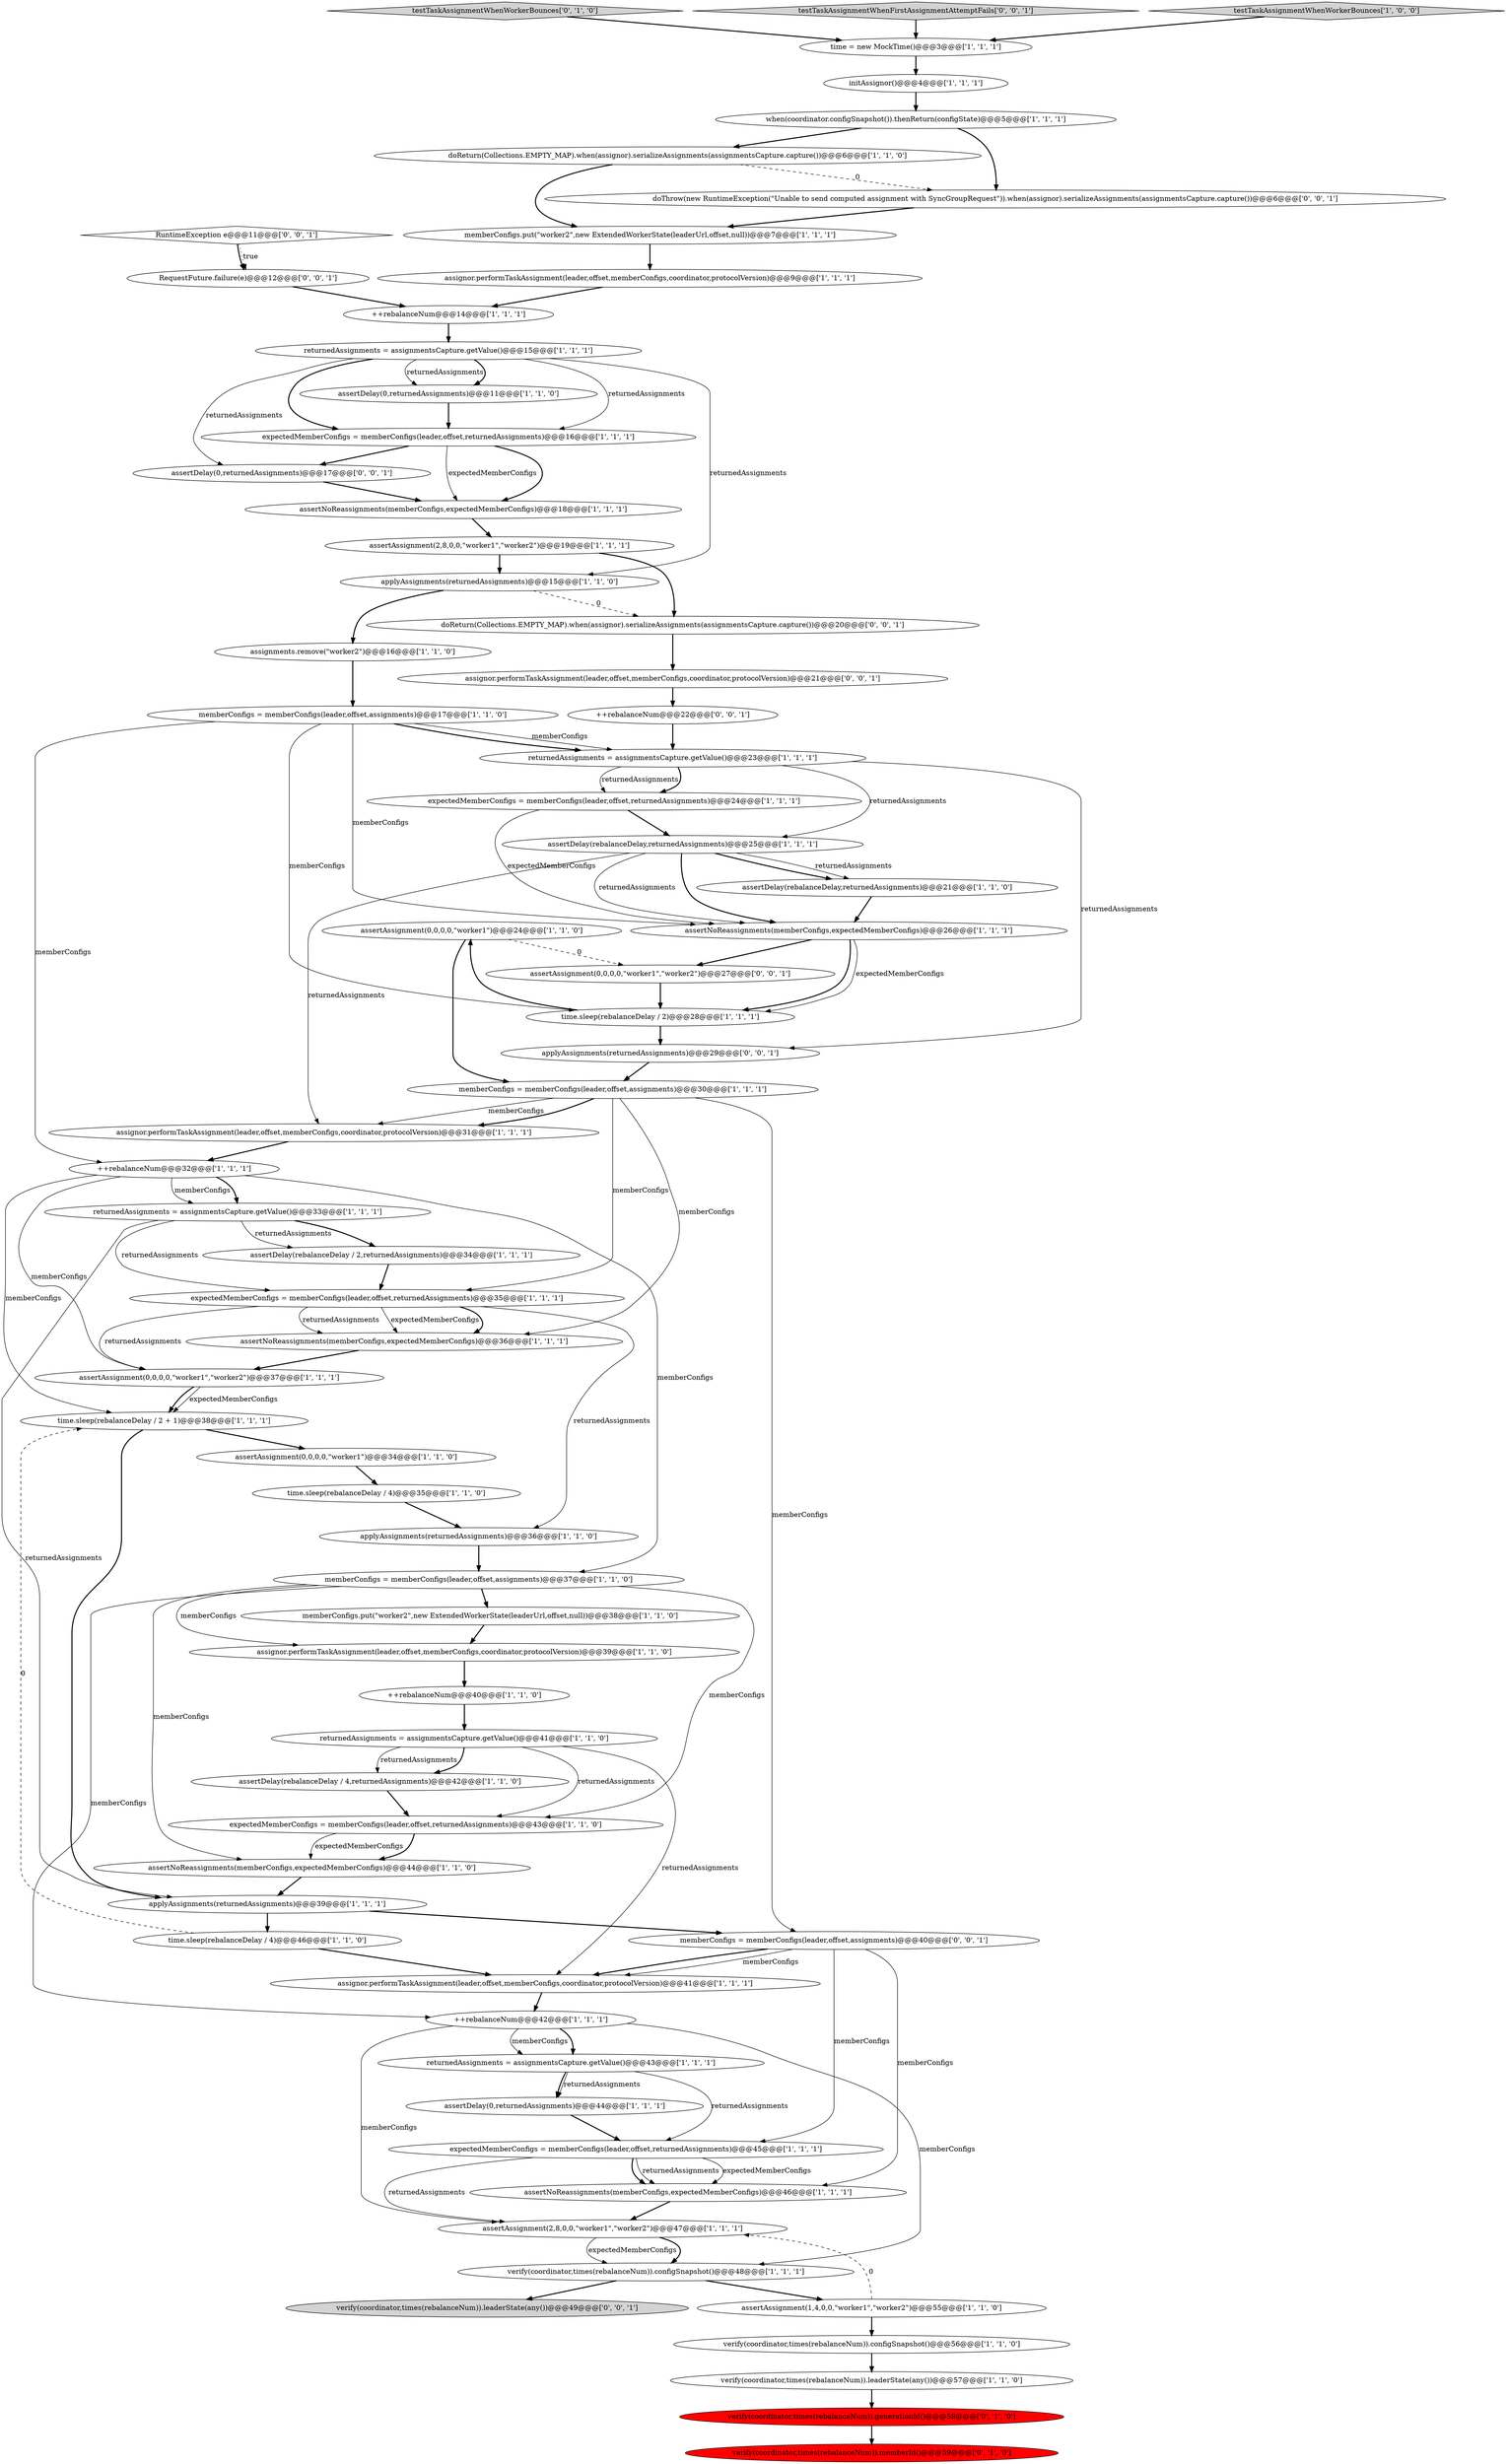 digraph {
40 [style = filled, label = "assertAssignment(0,0,0,0,\"worker1\")@@@24@@@['1', '1', '0']", fillcolor = white, shape = ellipse image = "AAA0AAABBB1BBB"];
52 [style = filled, label = "assertDelay(0,returnedAssignments)@@@44@@@['1', '1', '1']", fillcolor = white, shape = ellipse image = "AAA0AAABBB1BBB"];
56 [style = filled, label = "verify(coordinator,times(rebalanceNum)).generationId()@@@58@@@['0', '1', '0']", fillcolor = red, shape = ellipse image = "AAA1AAABBB2BBB"];
44 [style = filled, label = "verify(coordinator,times(rebalanceNum)).configSnapshot()@@@48@@@['1', '1', '1']", fillcolor = white, shape = ellipse image = "AAA0AAABBB1BBB"];
1 [style = filled, label = "assertAssignment(0,0,0,0,\"worker1\",\"worker2\")@@@37@@@['1', '1', '1']", fillcolor = white, shape = ellipse image = "AAA0AAABBB1BBB"];
19 [style = filled, label = "doReturn(Collections.EMPTY_MAP).when(assignor).serializeAssignments(assignmentsCapture.capture())@@@6@@@['1', '1', '0']", fillcolor = white, shape = ellipse image = "AAA0AAABBB1BBB"];
10 [style = filled, label = "expectedMemberConfigs = memberConfigs(leader,offset,returnedAssignments)@@@43@@@['1', '1', '0']", fillcolor = white, shape = ellipse image = "AAA0AAABBB1BBB"];
35 [style = filled, label = "time.sleep(rebalanceDelay / 4)@@@46@@@['1', '1', '0']", fillcolor = white, shape = ellipse image = "AAA0AAABBB1BBB"];
53 [style = filled, label = "assertNoReassignments(memberConfigs,expectedMemberConfigs)@@@26@@@['1', '1', '1']", fillcolor = white, shape = ellipse image = "AAA0AAABBB1BBB"];
58 [style = filled, label = "testTaskAssignmentWhenWorkerBounces['0', '1', '0']", fillcolor = lightgray, shape = diamond image = "AAA0AAABBB2BBB"];
29 [style = filled, label = "memberConfigs.put(\"worker2\",new ExtendedWorkerState(leaderUrl,offset,null))@@@7@@@['1', '1', '1']", fillcolor = white, shape = ellipse image = "AAA0AAABBB1BBB"];
67 [style = filled, label = "memberConfigs = memberConfigs(leader,offset,assignments)@@@40@@@['0', '0', '1']", fillcolor = white, shape = ellipse image = "AAA0AAABBB3BBB"];
54 [style = filled, label = "assertDelay(rebalanceDelay / 4,returnedAssignments)@@@42@@@['1', '1', '0']", fillcolor = white, shape = ellipse image = "AAA0AAABBB1BBB"];
63 [style = filled, label = "assignor.performTaskAssignment(leader,offset,memberConfigs,coordinator,protocolVersion)@@@21@@@['0', '0', '1']", fillcolor = white, shape = ellipse image = "AAA0AAABBB3BBB"];
17 [style = filled, label = "++rebalanceNum@@@40@@@['1', '1', '0']", fillcolor = white, shape = ellipse image = "AAA0AAABBB1BBB"];
2 [style = filled, label = "returnedAssignments = assignmentsCapture.getValue()@@@43@@@['1', '1', '1']", fillcolor = white, shape = ellipse image = "AAA0AAABBB1BBB"];
23 [style = filled, label = "assertDelay(rebalanceDelay,returnedAssignments)@@@21@@@['1', '1', '0']", fillcolor = white, shape = ellipse image = "AAA0AAABBB1BBB"];
31 [style = filled, label = "assertDelay(rebalanceDelay / 2,returnedAssignments)@@@34@@@['1', '1', '1']", fillcolor = white, shape = ellipse image = "AAA0AAABBB1BBB"];
36 [style = filled, label = "assertAssignment(2,8,0,0,\"worker1\",\"worker2\")@@@47@@@['1', '1', '1']", fillcolor = white, shape = ellipse image = "AAA0AAABBB1BBB"];
41 [style = filled, label = "assertNoReassignments(memberConfigs,expectedMemberConfigs)@@@18@@@['1', '1', '1']", fillcolor = white, shape = ellipse image = "AAA0AAABBB1BBB"];
49 [style = filled, label = "expectedMemberConfigs = memberConfigs(leader,offset,returnedAssignments)@@@45@@@['1', '1', '1']", fillcolor = white, shape = ellipse image = "AAA0AAABBB1BBB"];
7 [style = filled, label = "memberConfigs = memberConfigs(leader,offset,assignments)@@@37@@@['1', '1', '0']", fillcolor = white, shape = ellipse image = "AAA0AAABBB1BBB"];
50 [style = filled, label = "verify(coordinator,times(rebalanceNum)).configSnapshot()@@@56@@@['1', '1', '0']", fillcolor = white, shape = ellipse image = "AAA0AAABBB1BBB"];
60 [style = filled, label = "verify(coordinator,times(rebalanceNum)).leaderState(any())@@@49@@@['0', '0', '1']", fillcolor = lightgray, shape = ellipse image = "AAA0AAABBB3BBB"];
14 [style = filled, label = "assignor.performTaskAssignment(leader,offset,memberConfigs,coordinator,protocolVersion)@@@31@@@['1', '1', '1']", fillcolor = white, shape = ellipse image = "AAA0AAABBB1BBB"];
62 [style = filled, label = "doThrow(new RuntimeException(\"Unable to send computed assignment with SyncGroupRequest\")).when(assignor).serializeAssignments(assignmentsCapture.capture())@@@6@@@['0', '0', '1']", fillcolor = white, shape = ellipse image = "AAA0AAABBB3BBB"];
70 [style = filled, label = "assertAssignment(0,0,0,0,\"worker1\",\"worker2\")@@@27@@@['0', '0', '1']", fillcolor = white, shape = ellipse image = "AAA0AAABBB3BBB"];
3 [style = filled, label = "assertNoReassignments(memberConfigs,expectedMemberConfigs)@@@46@@@['1', '1', '1']", fillcolor = white, shape = ellipse image = "AAA0AAABBB1BBB"];
0 [style = filled, label = "assertAssignment(1,4,0,0,\"worker1\",\"worker2\")@@@55@@@['1', '1', '0']", fillcolor = white, shape = ellipse image = "AAA0AAABBB1BBB"];
21 [style = filled, label = "assertNoReassignments(memberConfigs,expectedMemberConfigs)@@@44@@@['1', '1', '0']", fillcolor = white, shape = ellipse image = "AAA0AAABBB1BBB"];
59 [style = filled, label = "RequestFuture.failure(e)@@@12@@@['0', '0', '1']", fillcolor = white, shape = ellipse image = "AAA0AAABBB3BBB"];
61 [style = filled, label = "applyAssignments(returnedAssignments)@@@29@@@['0', '0', '1']", fillcolor = white, shape = ellipse image = "AAA0AAABBB3BBB"];
27 [style = filled, label = "assertAssignment(2,8,0,0,\"worker1\",\"worker2\")@@@19@@@['1', '1', '1']", fillcolor = white, shape = ellipse image = "AAA0AAABBB1BBB"];
47 [style = filled, label = "initAssignor()@@@4@@@['1', '1', '1']", fillcolor = white, shape = ellipse image = "AAA0AAABBB1BBB"];
39 [style = filled, label = "++rebalanceNum@@@42@@@['1', '1', '1']", fillcolor = white, shape = ellipse image = "AAA0AAABBB1BBB"];
13 [style = filled, label = "expectedMemberConfigs = memberConfigs(leader,offset,returnedAssignments)@@@16@@@['1', '1', '1']", fillcolor = white, shape = ellipse image = "AAA0AAABBB1BBB"];
12 [style = filled, label = "memberConfigs.put(\"worker2\",new ExtendedWorkerState(leaderUrl,offset,null))@@@38@@@['1', '1', '0']", fillcolor = white, shape = ellipse image = "AAA0AAABBB1BBB"];
48 [style = filled, label = "assertAssignment(0,0,0,0,\"worker1\")@@@34@@@['1', '1', '0']", fillcolor = white, shape = ellipse image = "AAA0AAABBB1BBB"];
22 [style = filled, label = "time = new MockTime()@@@3@@@['1', '1', '1']", fillcolor = white, shape = ellipse image = "AAA0AAABBB1BBB"];
37 [style = filled, label = "assignments.remove(\"worker2\")@@@16@@@['1', '1', '0']", fillcolor = white, shape = ellipse image = "AAA0AAABBB1BBB"];
42 [style = filled, label = "++rebalanceNum@@@32@@@['1', '1', '1']", fillcolor = white, shape = ellipse image = "AAA0AAABBB1BBB"];
66 [style = filled, label = "++rebalanceNum@@@22@@@['0', '0', '1']", fillcolor = white, shape = ellipse image = "AAA0AAABBB3BBB"];
4 [style = filled, label = "returnedAssignments = assignmentsCapture.getValue()@@@23@@@['1', '1', '1']", fillcolor = white, shape = ellipse image = "AAA0AAABBB1BBB"];
15 [style = filled, label = "assertDelay(rebalanceDelay,returnedAssignments)@@@25@@@['1', '1', '1']", fillcolor = white, shape = ellipse image = "AAA0AAABBB1BBB"];
16 [style = filled, label = "returnedAssignments = assignmentsCapture.getValue()@@@15@@@['1', '1', '1']", fillcolor = white, shape = ellipse image = "AAA0AAABBB1BBB"];
43 [style = filled, label = "assignor.performTaskAssignment(leader,offset,memberConfigs,coordinator,protocolVersion)@@@41@@@['1', '1', '1']", fillcolor = white, shape = ellipse image = "AAA0AAABBB1BBB"];
64 [style = filled, label = "assertDelay(0,returnedAssignments)@@@17@@@['0', '0', '1']", fillcolor = white, shape = ellipse image = "AAA0AAABBB3BBB"];
65 [style = filled, label = "testTaskAssignmentWhenFirstAssignmentAttemptFails['0', '0', '1']", fillcolor = lightgray, shape = diamond image = "AAA0AAABBB3BBB"];
25 [style = filled, label = "time.sleep(rebalanceDelay / 4)@@@35@@@['1', '1', '0']", fillcolor = white, shape = ellipse image = "AAA0AAABBB1BBB"];
69 [style = filled, label = "RuntimeException e@@@11@@@['0', '0', '1']", fillcolor = white, shape = diamond image = "AAA0AAABBB3BBB"];
55 [style = filled, label = "++rebalanceNum@@@14@@@['1', '1', '1']", fillcolor = white, shape = ellipse image = "AAA0AAABBB1BBB"];
32 [style = filled, label = "assignor.performTaskAssignment(leader,offset,memberConfigs,coordinator,protocolVersion)@@@9@@@['1', '1', '1']", fillcolor = white, shape = ellipse image = "AAA0AAABBB1BBB"];
45 [style = filled, label = "testTaskAssignmentWhenWorkerBounces['1', '0', '0']", fillcolor = lightgray, shape = diamond image = "AAA0AAABBB1BBB"];
68 [style = filled, label = "doReturn(Collections.EMPTY_MAP).when(assignor).serializeAssignments(assignmentsCapture.capture())@@@20@@@['0', '0', '1']", fillcolor = white, shape = ellipse image = "AAA0AAABBB3BBB"];
6 [style = filled, label = "expectedMemberConfigs = memberConfigs(leader,offset,returnedAssignments)@@@35@@@['1', '1', '1']", fillcolor = white, shape = ellipse image = "AAA0AAABBB1BBB"];
34 [style = filled, label = "time.sleep(rebalanceDelay / 2 + 1)@@@38@@@['1', '1', '1']", fillcolor = white, shape = ellipse image = "AAA0AAABBB1BBB"];
9 [style = filled, label = "memberConfigs = memberConfigs(leader,offset,assignments)@@@17@@@['1', '1', '0']", fillcolor = white, shape = ellipse image = "AAA0AAABBB1BBB"];
28 [style = filled, label = "assignor.performTaskAssignment(leader,offset,memberConfigs,coordinator,protocolVersion)@@@39@@@['1', '1', '0']", fillcolor = white, shape = ellipse image = "AAA0AAABBB1BBB"];
24 [style = filled, label = "returnedAssignments = assignmentsCapture.getValue()@@@41@@@['1', '1', '0']", fillcolor = white, shape = ellipse image = "AAA0AAABBB1BBB"];
11 [style = filled, label = "applyAssignments(returnedAssignments)@@@39@@@['1', '1', '1']", fillcolor = white, shape = ellipse image = "AAA0AAABBB1BBB"];
38 [style = filled, label = "assertDelay(0,returnedAssignments)@@@11@@@['1', '1', '0']", fillcolor = white, shape = ellipse image = "AAA0AAABBB1BBB"];
57 [style = filled, label = "verify(coordinator,times(rebalanceNum)).memberId()@@@59@@@['0', '1', '0']", fillcolor = red, shape = ellipse image = "AAA1AAABBB2BBB"];
30 [style = filled, label = "applyAssignments(returnedAssignments)@@@36@@@['1', '1', '0']", fillcolor = white, shape = ellipse image = "AAA0AAABBB1BBB"];
33 [style = filled, label = "assertNoReassignments(memberConfigs,expectedMemberConfigs)@@@36@@@['1', '1', '1']", fillcolor = white, shape = ellipse image = "AAA0AAABBB1BBB"];
8 [style = filled, label = "memberConfigs = memberConfigs(leader,offset,assignments)@@@30@@@['1', '1', '1']", fillcolor = white, shape = ellipse image = "AAA0AAABBB1BBB"];
51 [style = filled, label = "applyAssignments(returnedAssignments)@@@15@@@['1', '1', '0']", fillcolor = white, shape = ellipse image = "AAA0AAABBB1BBB"];
5 [style = filled, label = "expectedMemberConfigs = memberConfigs(leader,offset,returnedAssignments)@@@24@@@['1', '1', '1']", fillcolor = white, shape = ellipse image = "AAA0AAABBB1BBB"];
20 [style = filled, label = "when(coordinator.configSnapshot()).thenReturn(configState)@@@5@@@['1', '1', '1']", fillcolor = white, shape = ellipse image = "AAA0AAABBB1BBB"];
46 [style = filled, label = "verify(coordinator,times(rebalanceNum)).leaderState(any())@@@57@@@['1', '1', '0']", fillcolor = white, shape = ellipse image = "AAA0AAABBB1BBB"];
18 [style = filled, label = "returnedAssignments = assignmentsCapture.getValue()@@@33@@@['1', '1', '1']", fillcolor = white, shape = ellipse image = "AAA0AAABBB1BBB"];
26 [style = filled, label = "time.sleep(rebalanceDelay / 2)@@@28@@@['1', '1', '1']", fillcolor = white, shape = ellipse image = "AAA0AAABBB1BBB"];
16->64 [style = solid, label="returnedAssignments"];
9->26 [style = solid, label="memberConfigs"];
8->6 [style = solid, label="memberConfigs"];
25->30 [style = bold, label=""];
42->1 [style = solid, label="memberConfigs"];
5->15 [style = bold, label=""];
7->10 [style = solid, label="memberConfigs"];
26->40 [style = bold, label=""];
15->14 [style = solid, label="returnedAssignments"];
35->43 [style = bold, label=""];
9->53 [style = solid, label="memberConfigs"];
37->9 [style = bold, label=""];
15->23 [style = solid, label="returnedAssignments"];
42->7 [style = solid, label="memberConfigs"];
63->66 [style = bold, label=""];
3->36 [style = bold, label=""];
27->68 [style = bold, label=""];
31->6 [style = bold, label=""];
45->22 [style = bold, label=""];
22->47 [style = bold, label=""];
20->62 [style = bold, label=""];
26->61 [style = bold, label=""];
6->33 [style = solid, label="returnedAssignments"];
5->53 [style = solid, label="expectedMemberConfigs"];
27->51 [style = bold, label=""];
2->52 [style = bold, label=""];
9->4 [style = solid, label="memberConfigs"];
0->36 [style = dashed, label="0"];
49->3 [style = solid, label="expectedMemberConfigs"];
58->22 [style = bold, label=""];
39->44 [style = solid, label="memberConfigs"];
19->62 [style = dashed, label="0"];
8->14 [style = solid, label="memberConfigs"];
18->31 [style = bold, label=""];
65->22 [style = bold, label=""];
24->43 [style = solid, label="returnedAssignments"];
12->28 [style = bold, label=""];
34->48 [style = bold, label=""];
36->44 [style = bold, label=""];
42->18 [style = solid, label="memberConfigs"];
62->29 [style = bold, label=""];
67->49 [style = solid, label="memberConfigs"];
69->59 [style = bold, label=""];
10->21 [style = bold, label=""];
56->57 [style = bold, label=""];
16->13 [style = solid, label="returnedAssignments"];
40->70 [style = dashed, label="0"];
24->54 [style = solid, label="returnedAssignments"];
51->68 [style = dashed, label="0"];
35->34 [style = dashed, label="0"];
15->53 [style = solid, label="returnedAssignments"];
21->11 [style = bold, label=""];
16->51 [style = solid, label="returnedAssignments"];
36->44 [style = solid, label="expectedMemberConfigs"];
6->1 [style = solid, label="returnedAssignments"];
30->7 [style = bold, label=""];
29->32 [style = bold, label=""];
61->8 [style = bold, label=""];
67->3 [style = solid, label="memberConfigs"];
7->28 [style = solid, label="memberConfigs"];
49->3 [style = bold, label=""];
59->55 [style = bold, label=""];
20->19 [style = bold, label=""];
64->41 [style = bold, label=""];
6->30 [style = solid, label="returnedAssignments"];
24->10 [style = solid, label="returnedAssignments"];
49->36 [style = solid, label="returnedAssignments"];
16->13 [style = bold, label=""];
13->64 [style = bold, label=""];
46->56 [style = bold, label=""];
41->27 [style = bold, label=""];
6->33 [style = solid, label="expectedMemberConfigs"];
19->29 [style = bold, label=""];
68->63 [style = bold, label=""];
14->42 [style = bold, label=""];
15->53 [style = bold, label=""];
8->14 [style = bold, label=""];
18->31 [style = solid, label="returnedAssignments"];
18->6 [style = solid, label="returnedAssignments"];
4->5 [style = solid, label="returnedAssignments"];
13->41 [style = bold, label=""];
11->67 [style = bold, label=""];
1->34 [style = bold, label=""];
51->37 [style = bold, label=""];
2->52 [style = solid, label="returnedAssignments"];
6->33 [style = bold, label=""];
39->2 [style = bold, label=""];
53->26 [style = bold, label=""];
13->41 [style = solid, label="expectedMemberConfigs"];
28->17 [style = bold, label=""];
54->10 [style = bold, label=""];
4->15 [style = solid, label="returnedAssignments"];
55->16 [style = bold, label=""];
70->26 [style = bold, label=""];
67->43 [style = solid, label="memberConfigs"];
53->26 [style = solid, label="expectedMemberConfigs"];
43->39 [style = bold, label=""];
4->5 [style = bold, label=""];
67->43 [style = bold, label=""];
4->61 [style = solid, label="returnedAssignments"];
8->33 [style = solid, label="memberConfigs"];
15->23 [style = bold, label=""];
42->18 [style = bold, label=""];
2->49 [style = solid, label="returnedAssignments"];
44->60 [style = bold, label=""];
39->2 [style = solid, label="memberConfigs"];
7->12 [style = bold, label=""];
52->49 [style = bold, label=""];
50->46 [style = bold, label=""];
1->34 [style = solid, label="expectedMemberConfigs"];
9->4 [style = bold, label=""];
49->3 [style = solid, label="returnedAssignments"];
69->59 [style = dotted, label="true"];
33->1 [style = bold, label=""];
18->11 [style = solid, label="returnedAssignments"];
66->4 [style = bold, label=""];
11->35 [style = bold, label=""];
0->50 [style = bold, label=""];
34->11 [style = bold, label=""];
24->54 [style = bold, label=""];
17->24 [style = bold, label=""];
7->21 [style = solid, label="memberConfigs"];
32->55 [style = bold, label=""];
39->36 [style = solid, label="memberConfigs"];
7->39 [style = solid, label="memberConfigs"];
16->38 [style = solid, label="returnedAssignments"];
53->70 [style = bold, label=""];
8->67 [style = solid, label="memberConfigs"];
47->20 [style = bold, label=""];
48->25 [style = bold, label=""];
42->34 [style = solid, label="memberConfigs"];
23->53 [style = bold, label=""];
9->42 [style = solid, label="memberConfigs"];
38->13 [style = bold, label=""];
16->38 [style = bold, label=""];
40->8 [style = bold, label=""];
44->0 [style = bold, label=""];
10->21 [style = solid, label="expectedMemberConfigs"];
}

